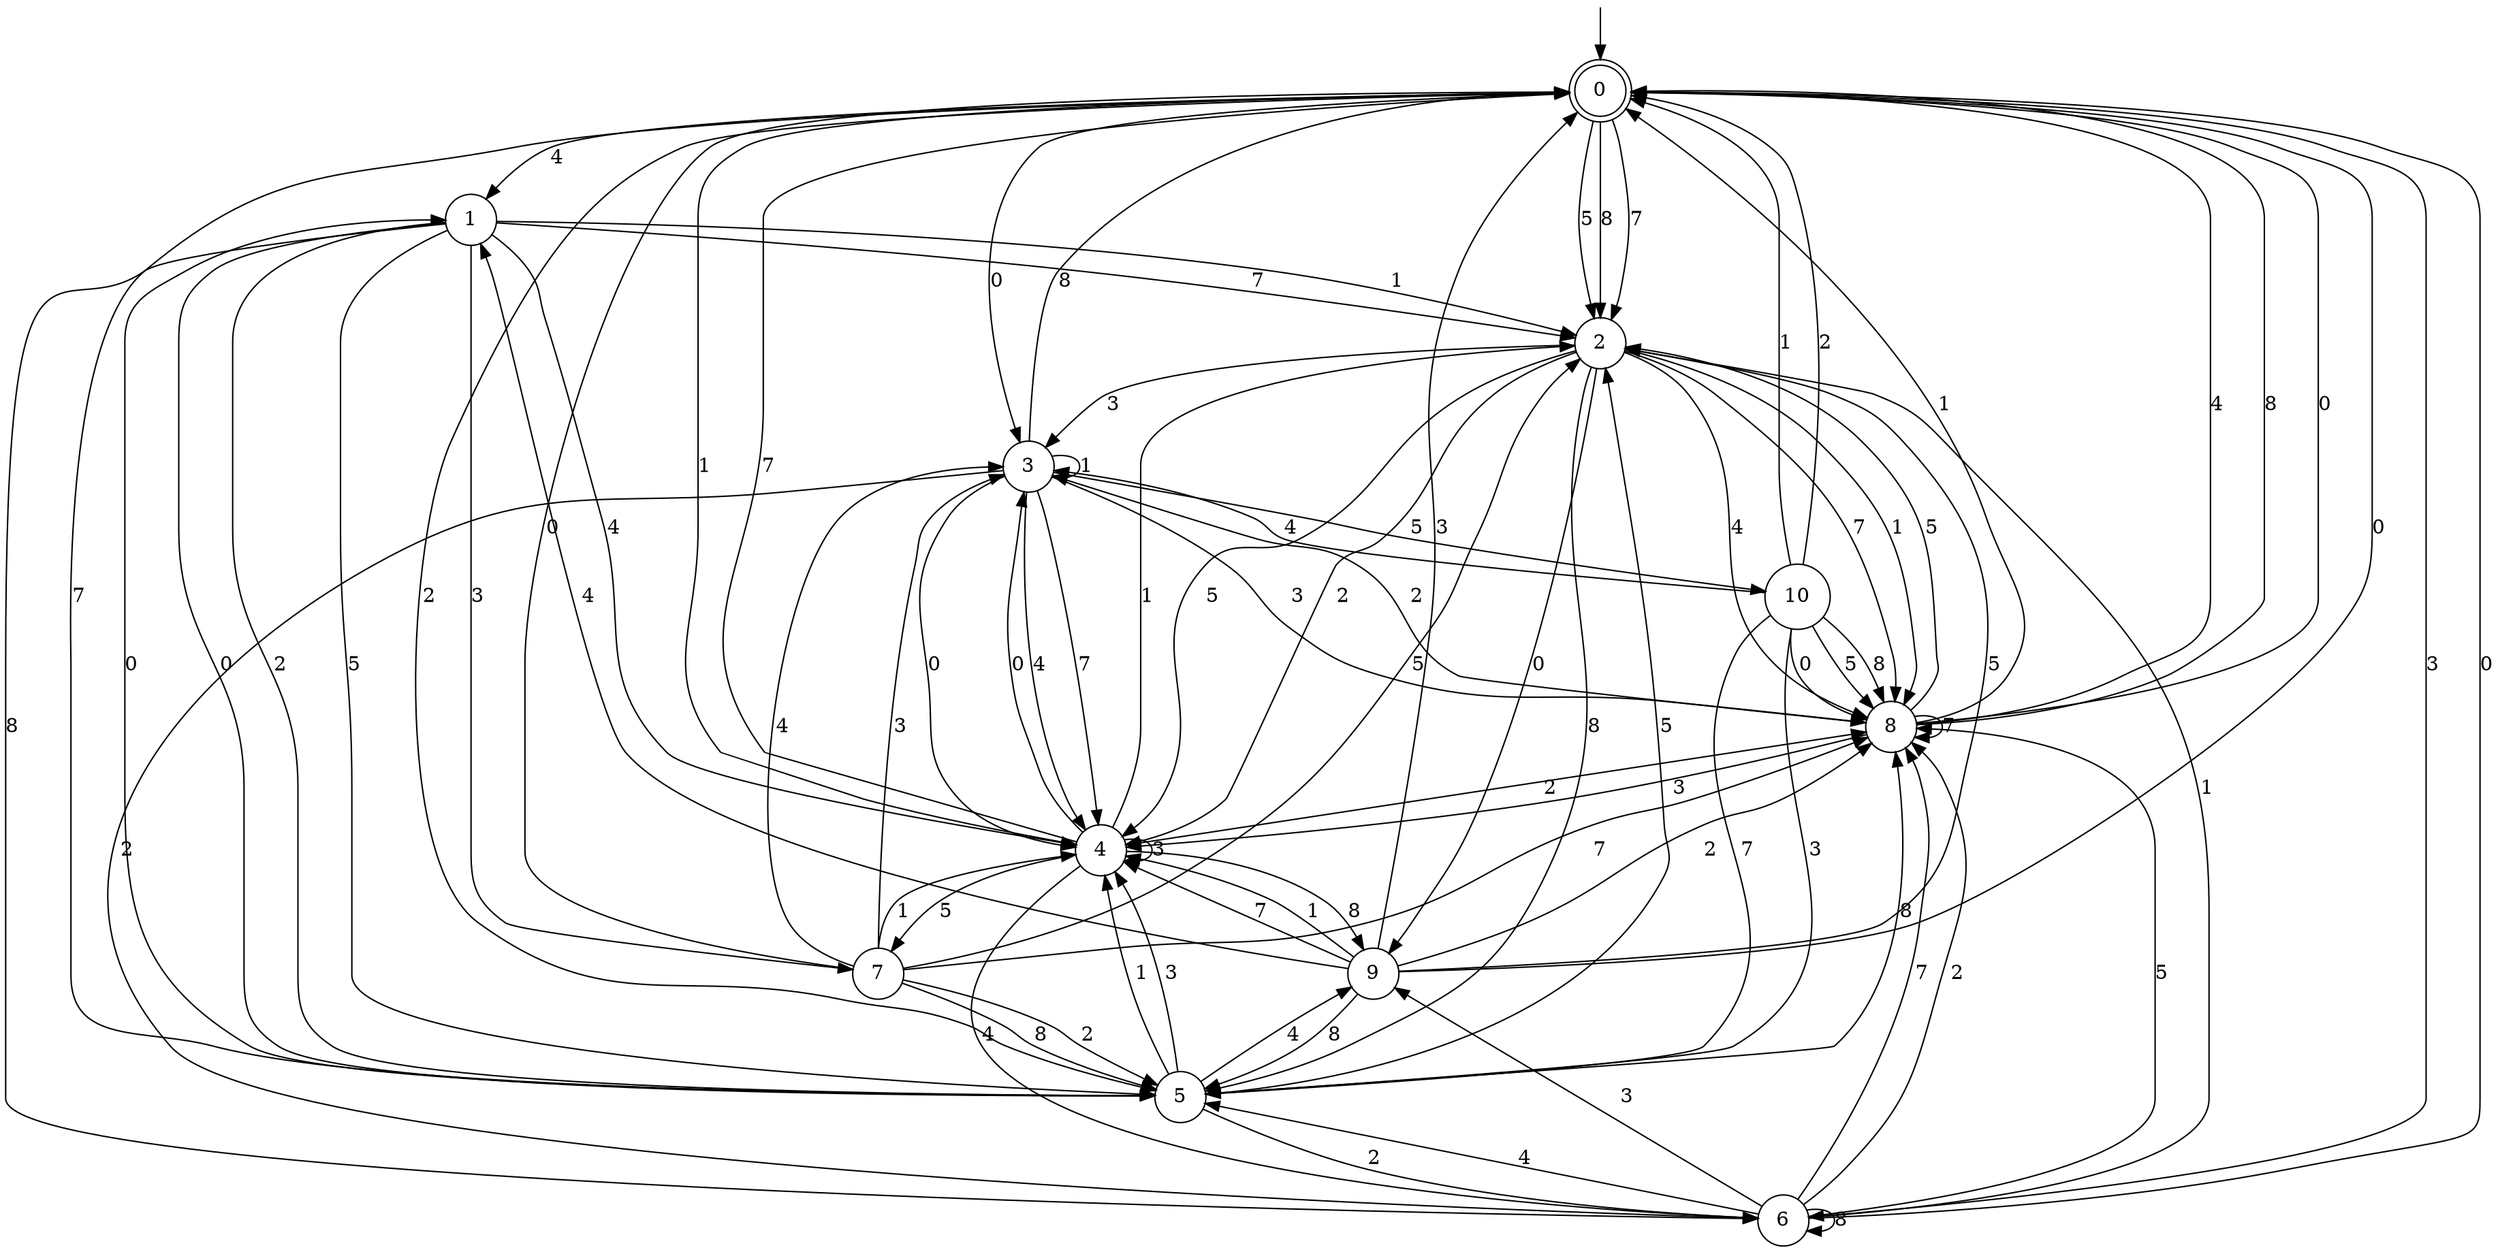 digraph g {

	s0 [shape="doublecircle" label="0"];
	s1 [shape="circle" label="1"];
	s2 [shape="circle" label="2"];
	s3 [shape="circle" label="3"];
	s4 [shape="circle" label="4"];
	s5 [shape="circle" label="5"];
	s6 [shape="circle" label="6"];
	s7 [shape="circle" label="7"];
	s8 [shape="circle" label="8"];
	s9 [shape="circle" label="9"];
	s10 [shape="circle" label="10"];
	s0 -> s1 [label="4"];
	s0 -> s2 [label="8"];
	s0 -> s2 [label="7"];
	s0 -> s3 [label="0"];
	s0 -> s4 [label="1"];
	s0 -> s5 [label="2"];
	s0 -> s2 [label="5"];
	s0 -> s6 [label="3"];
	s1 -> s4 [label="4"];
	s1 -> s6 [label="8"];
	s1 -> s2 [label="7"];
	s1 -> s5 [label="0"];
	s1 -> s2 [label="1"];
	s1 -> s5 [label="2"];
	s1 -> s5 [label="5"];
	s1 -> s7 [label="3"];
	s2 -> s8 [label="4"];
	s2 -> s5 [label="8"];
	s2 -> s8 [label="7"];
	s2 -> s9 [label="0"];
	s2 -> s8 [label="1"];
	s2 -> s4 [label="2"];
	s2 -> s4 [label="5"];
	s2 -> s3 [label="3"];
	s3 -> s4 [label="4"];
	s3 -> s0 [label="8"];
	s3 -> s4 [label="7"];
	s3 -> s4 [label="0"];
	s3 -> s3 [label="1"];
	s3 -> s6 [label="2"];
	s3 -> s10 [label="5"];
	s3 -> s8 [label="3"];
	s4 -> s6 [label="4"];
	s4 -> s9 [label="8"];
	s4 -> s0 [label="7"];
	s4 -> s3 [label="0"];
	s4 -> s2 [label="1"];
	s4 -> s8 [label="2"];
	s4 -> s7 [label="5"];
	s4 -> s4 [label="3"];
	s5 -> s9 [label="4"];
	s5 -> s8 [label="8"];
	s5 -> s0 [label="7"];
	s5 -> s1 [label="0"];
	s5 -> s4 [label="1"];
	s5 -> s6 [label="2"];
	s5 -> s2 [label="5"];
	s5 -> s4 [label="3"];
	s6 -> s5 [label="4"];
	s6 -> s6 [label="8"];
	s6 -> s8 [label="7"];
	s6 -> s0 [label="0"];
	s6 -> s2 [label="1"];
	s6 -> s8 [label="2"];
	s6 -> s8 [label="5"];
	s6 -> s9 [label="3"];
	s7 -> s3 [label="4"];
	s7 -> s5 [label="8"];
	s7 -> s8 [label="7"];
	s7 -> s0 [label="0"];
	s7 -> s4 [label="1"];
	s7 -> s5 [label="2"];
	s7 -> s2 [label="5"];
	s7 -> s3 [label="3"];
	s8 -> s0 [label="4"];
	s8 -> s0 [label="8"];
	s8 -> s8 [label="7"];
	s8 -> s0 [label="0"];
	s8 -> s0 [label="1"];
	s8 -> s3 [label="2"];
	s8 -> s2 [label="5"];
	s8 -> s4 [label="3"];
	s9 -> s1 [label="4"];
	s9 -> s5 [label="8"];
	s9 -> s4 [label="7"];
	s9 -> s0 [label="0"];
	s9 -> s4 [label="1"];
	s9 -> s8 [label="2"];
	s9 -> s2 [label="5"];
	s9 -> s0 [label="3"];
	s10 -> s3 [label="4"];
	s10 -> s8 [label="8"];
	s10 -> s5 [label="7"];
	s10 -> s8 [label="0"];
	s10 -> s0 [label="1"];
	s10 -> s0 [label="2"];
	s10 -> s8 [label="5"];
	s10 -> s5 [label="3"];

__start0 [label="" shape="none" width="0" height="0"];
__start0 -> s0;

}
